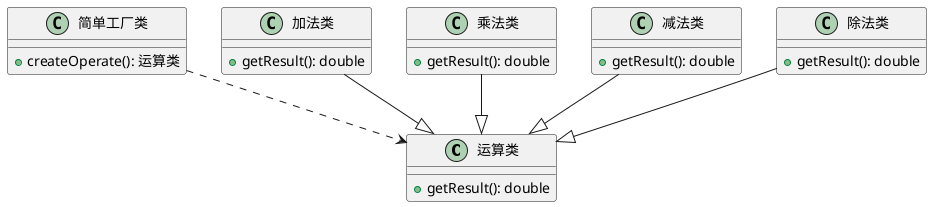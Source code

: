 @startuml "简单工厂类"
class "运算类" {
    + getResult(): double
}

class "简单工厂类" {
    + createOperate(): 运算类
}

"简单工厂类" ..> "运算类"

class "加法类"{
    + getResult(): double
}
class "乘法类"{
    + getResult(): double
}
class "减法类"{
    + getResult(): double
}
class "除法类"{
    + getResult(): double
}

"加法类" --|> "运算类"
"乘法类" --|> "运算类"
"减法类" --|> "运算类"
"除法类" --|> "运算类"

@enduml
